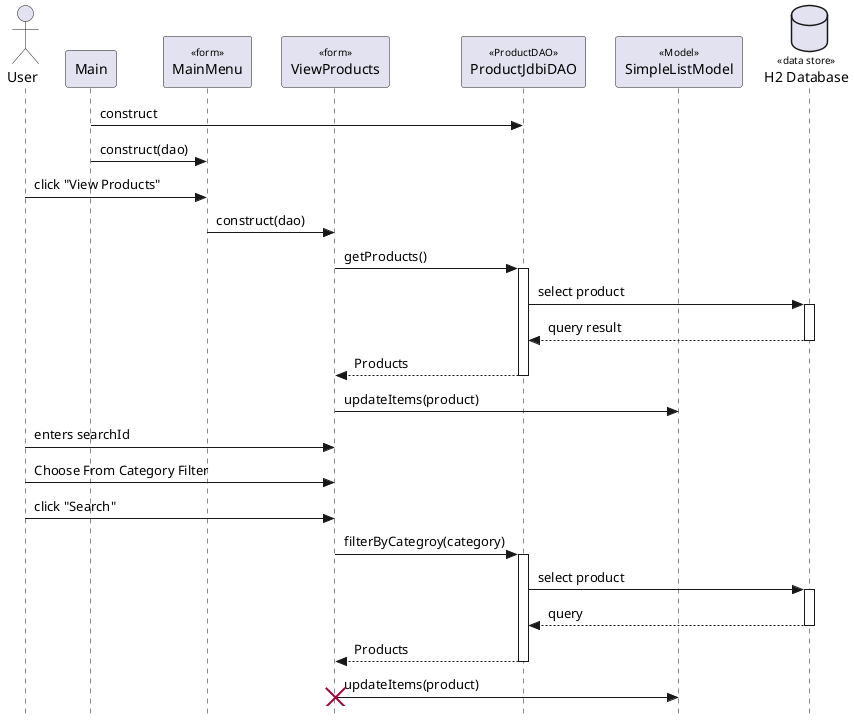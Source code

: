 @startuml

' === Style Tweaks ===

skinparam {
  Style StrictUML
  RoundCorner 5
  ParticipantPadding 10
  Padding 2
  SequenceStereotype {
    Font {
      Size 10
      Style plain
    }
  }
}

' === Actors / Participants

actor "User" as user
participant "Main" as main
participant "MainMenu" as menu <<form>>
participant "ViewProducts" as ViewProducts <<form>>
participant "ProductJdbiDAO" as J <<ProductDAO>>
participant "SimpleListModel" as list <<Model>>
database "H2 Database" as datastore <<data store>>

' === Messages ===

main -> J : construct
main -> menu : construct(dao)

user -> menu : click "View Products"
menu -> ViewProducts : construct(dao)
ViewProducts -> J++ : getProducts()

J -> datastore++ : select product

return query result
return Products

ViewProducts -> list : updateItems(product)



user -> ViewProducts : enters searchId

user -> ViewProducts : Choose From Category Filter

user -> ViewProducts : click "Search"

ViewProducts -> J++ : filterByCategroy(category)

J -> datastore++ : select product

return query
return Products

ViewProducts -> list : updateItems(product)

destroy ViewProducts

@enduml